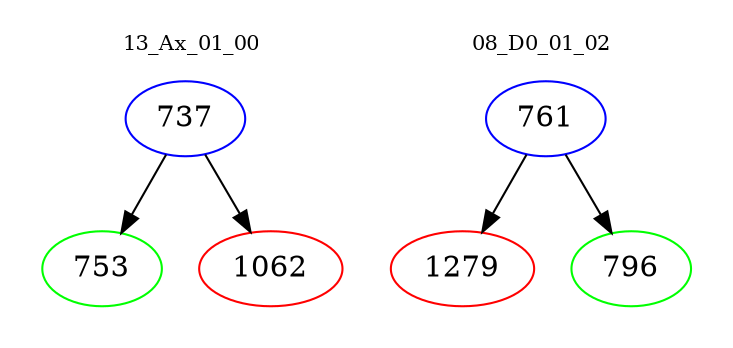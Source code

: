 digraph{
subgraph cluster_0 {
color = white
label = "13_Ax_01_00";
fontsize=10;
T0_737 [label="737", color="blue"]
T0_737 -> T0_753 [color="black"]
T0_753 [label="753", color="green"]
T0_737 -> T0_1062 [color="black"]
T0_1062 [label="1062", color="red"]
}
subgraph cluster_1 {
color = white
label = "08_D0_01_02";
fontsize=10;
T1_761 [label="761", color="blue"]
T1_761 -> T1_1279 [color="black"]
T1_1279 [label="1279", color="red"]
T1_761 -> T1_796 [color="black"]
T1_796 [label="796", color="green"]
}
}
